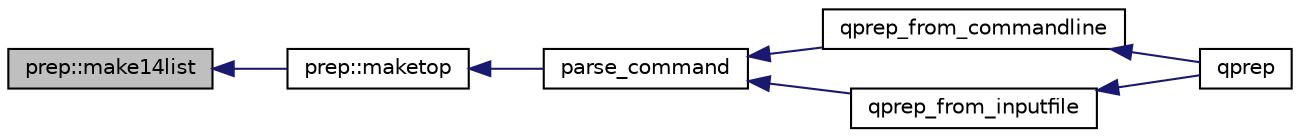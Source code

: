 digraph "prep::make14list"
{
  edge [fontname="Helvetica",fontsize="10",labelfontname="Helvetica",labelfontsize="10"];
  node [fontname="Helvetica",fontsize="10",shape=record];
  rankdir="LR";
  Node1 [label="prep::make14list",height=0.2,width=0.4,color="black", fillcolor="grey75", style="filled" fontcolor="black"];
  Node1 -> Node2 [dir="back",color="midnightblue",fontsize="10",style="solid",fontname="Helvetica"];
  Node2 [label="prep::maketop",height=0.2,width=0.4,color="black", fillcolor="white", style="filled",URL="$classprep.html#ac1b20bb4677de808773357bae4f5b4a5"];
  Node2 -> Node3 [dir="back",color="midnightblue",fontsize="10",style="solid",fontname="Helvetica"];
  Node3 [label="parse_command",height=0.2,width=0.4,color="black", fillcolor="white", style="filled",URL="$qprep_8f90.html#add7d58759b8d0826b87051647135e024"];
  Node3 -> Node4 [dir="back",color="midnightblue",fontsize="10",style="solid",fontname="Helvetica"];
  Node4 [label="qprep_from_commandline",height=0.2,width=0.4,color="black", fillcolor="white", style="filled",URL="$qprep_8f90.html#a509741b66578d6d76b269d0f98128910"];
  Node4 -> Node5 [dir="back",color="midnightblue",fontsize="10",style="solid",fontname="Helvetica"];
  Node5 [label="qprep",height=0.2,width=0.4,color="black", fillcolor="white", style="filled",URL="$qprep_8f90.html#a252292cf2c64796a48ab29aae4920d15"];
  Node3 -> Node6 [dir="back",color="midnightblue",fontsize="10",style="solid",fontname="Helvetica"];
  Node6 [label="qprep_from_inputfile",height=0.2,width=0.4,color="black", fillcolor="white", style="filled",URL="$qprep_8f90.html#aae7f6285ebd5705125725dcda622efd5"];
  Node6 -> Node5 [dir="back",color="midnightblue",fontsize="10",style="solid",fontname="Helvetica"];
}
